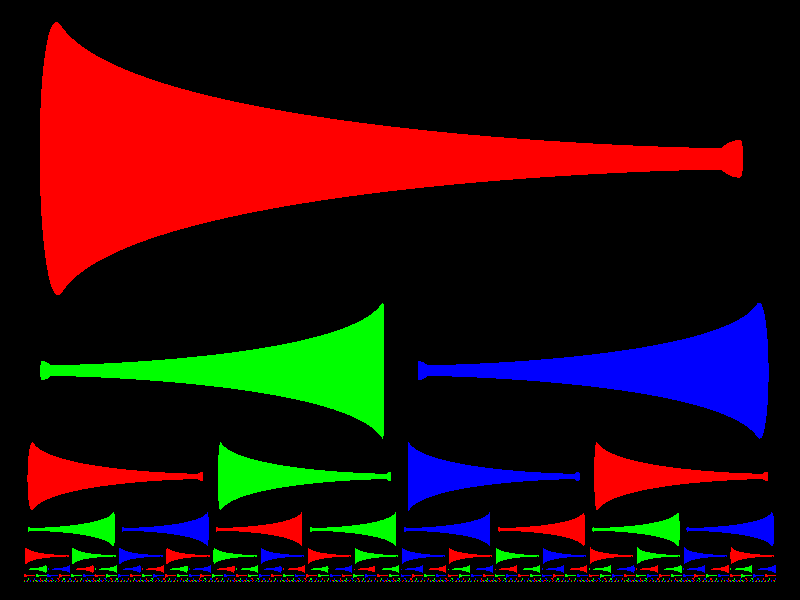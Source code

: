 #version 3.7;

global_settings {
  assumed_gamma 1.0
}

camera {
  right 2*x
  location <0, 0, -10>
  look_at <0, 0, 0>
  angle 24
}

light_source { <-5, 20, -10>, color rgb 1 }
light_source { <5, 20, -10>, color rgb 1 }

// Vuvuzela, with mouthpiece around <2, 0, 0>, flare around <-2, 0, 0>, and max
// diameter around 1.
#declare Vuvuzela = lathe {
  bezier_spline
  24,
  // mouthpiece
  <0.001, 0.2>, <0.001, 0.2>, <0.06, 0.11>, <0.06, 0.1>,
  <0.06, 0.1>, <0.06, 0.09>, <0.07, 0.09>, <0.07, 0.1>,
  <0.07, 0.1>, <0.07, 0.15>, <0.05, 0.19>, <0.04, 0.2>,
  // rest of the vuvuzela
  <0.04, 0.2>, <0.04125, 0.6>, <0.1, 3.5>, <0.5, 3.9>,
  <0.5, 3.9>, <0.51, 3.91>, <0.51, 3.92>, <0.5, 3.92>,
  <0.5, 3.92>, <0.49, 3.92>, <0.1, 3.8>, <0.001, 3.8>
  sturm

  translate -2*y
  scale 0.95
  rotate 90*z
};

#declare VuvuzelaColors = array[3] {
  color rgb <1, 0, 0>,
  color rgb <0, 1, 0>,
  color rgb <0, 0, 1>,
};
#declare VuvuzelaColorCount = dimension_size(VuvuzelaColors, 1);

#declare VuvuzelaNumber = 0;
#for (Exponent, 0, 10)
  #declare ColumnCount = pow(2, Exponent);
  #for (Column, 0, ColumnCount - 1)
    object {
      Vuvuzela

      no_shadow

      texture {
        pigment {
          color VuvuzelaColors[mod(VuvuzelaNumber, VuvuzelaColorCount)]
        }
        finish {
          ambient 0.1
          phong 0.5 phong_size 40
        }
        normal {
          bozo 0.2
          scale 0.002
        }
      }

      rotate 180 * mod(Exponent, 2) * y
      translate <2, -0.5, 0>
      scale 1 / ColumnCount
      translate <-2 + 4 * Column / ColumnCount, -1 + 2 / ColumnCount, 0>
    }
    #declare VuvuzelaNumber = VuvuzelaNumber + 1;
  #end
#end
